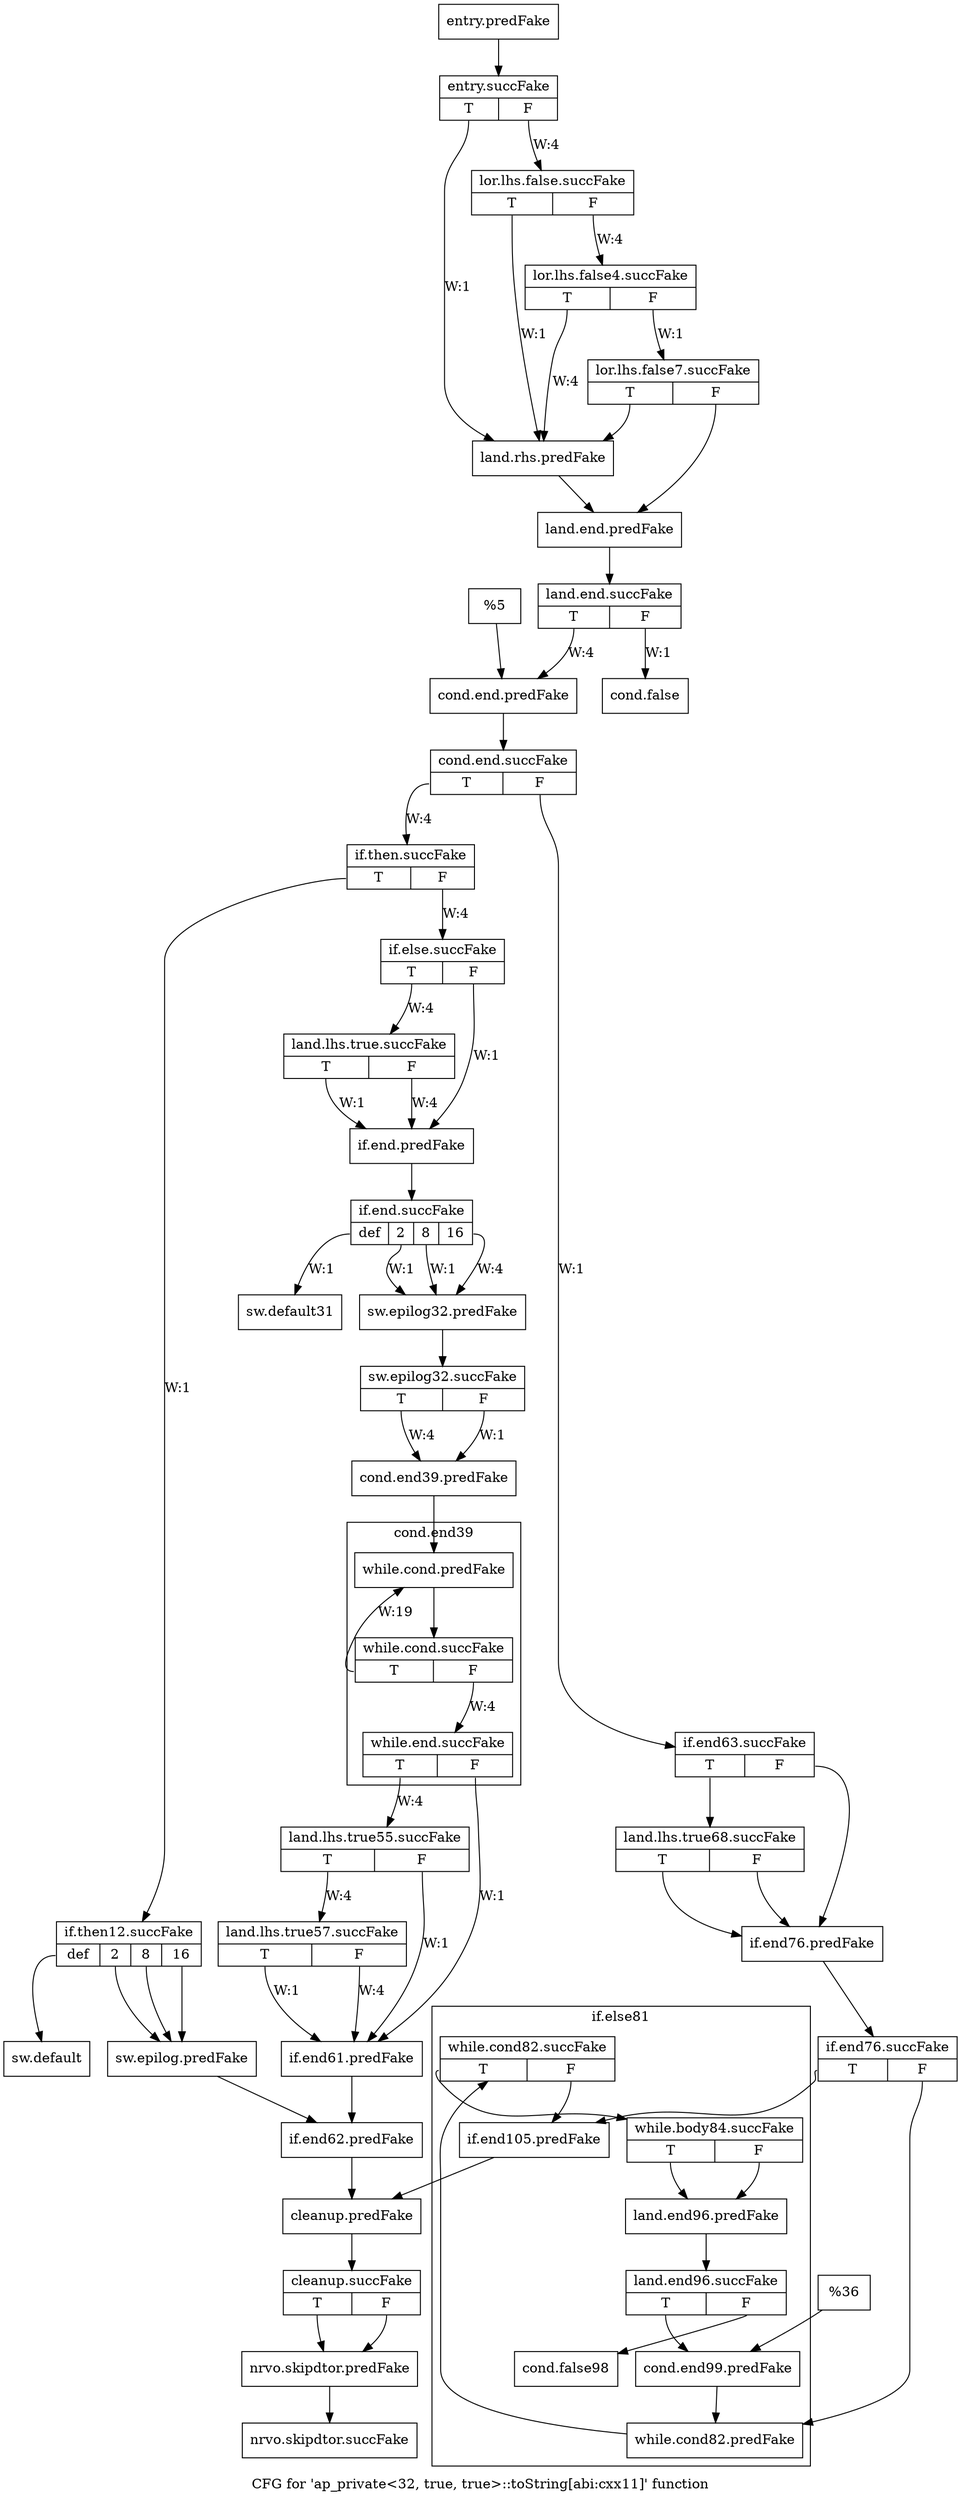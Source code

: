 digraph "CFG for 'ap_private\<32, true, true\>::toString[abi:cxx11]' function" {
	label="CFG for 'ap_private\<32, true, true\>::toString[abi:cxx11]' function";

	Node0x57e46c0 [shape=record,filename="",linenumber="",label="{entry.predFake}"];
	Node0x57e46c0 -> Node0x58558b0[ callList="" memoryops="" filename="/home/omerfaruk/tools/Xilinx/Vitis_HLS/2023.2/include/etc/ap_private.h" execusionnum="3"];
	Node0x58558b0 [shape=record,filename="/home/omerfaruk/tools/Xilinx/Vitis_HLS/2023.2/include/etc/ap_private.h",linenumber="3083",label="{entry.succFake|{<s0>T|<s1>F}}"];
	Node0x58558b0:s0 -> Node0x57e5000[label="W:1"];
	Node0x58558b0:s1 -> Node0x5855900[label="W:4" callList="" memoryops="" filename="/home/omerfaruk/tools/Xilinx/Vitis_HLS/2023.2/include/etc/ap_private.h" execusionnum="3"];
	Node0x5855900 [shape=record,filename="/home/omerfaruk/tools/Xilinx/Vitis_HLS/2023.2/include/etc/ap_private.h",linenumber="3083",label="{lor.lhs.false.succFake|{<s0>T|<s1>F}}"];
	Node0x5855900:s0 -> Node0x57e5000[label="W:1"];
	Node0x5855900:s1 -> Node0x5855a10[label="W:4" callList="" memoryops="" filename="/home/omerfaruk/tools/Xilinx/Vitis_HLS/2023.2/include/etc/ap_private.h" execusionnum="3"];
	Node0x5855a10 [shape=record,filename="/home/omerfaruk/tools/Xilinx/Vitis_HLS/2023.2/include/etc/ap_private.h",linenumber="3083",label="{lor.lhs.false4.succFake|{<s0>T|<s1>F}}"];
	Node0x5855a10:s0 -> Node0x57e5000[label="W:4"];
	Node0x5855a10:s1 -> Node0x5855af0[label="W:1" callList="" memoryops="" filename="/home/omerfaruk/tools/Xilinx/Vitis_HLS/2023.2/include/etc/ap_private.h" execusionnum="0"];
	Node0x5855af0 [shape=record,filename="/home/omerfaruk/tools/Xilinx/Vitis_HLS/2023.2/include/etc/ap_private.h",linenumber="3083",label="{lor.lhs.false7.succFake|{<s0>T|<s1>F}}"];
	Node0x5855af0:s0 -> Node0x57e5000;
	Node0x5855af0:s1 -> Node0x57e5050;
	Node0x57e5000 [shape=record,filename="",linenumber="",label="{land.rhs.predFake}"];
	Node0x57e5000 -> Node0x57e5050[ callList="" memoryops="" filename="" execusionnum="3"];
	Node0x57e5050 [shape=record,filename="/home/omerfaruk/tools/Xilinx/Vitis_HLS/2023.2/include/etc/ap_private.h",linenumber="3083",label="{land.end.predFake}"];
	Node0x57e5050 -> Node0x5855d60[ callList="" memoryops="" filename="/home/omerfaruk/tools/Xilinx/Vitis_HLS/2023.2/include/etc/ap_private.h" execusionnum="3"];
	Node0x5855d60 [shape=record,filename="/home/omerfaruk/tools/Xilinx/Vitis_HLS/2023.2/include/etc/ap_private.h",linenumber="3083",label="{land.end.succFake|{<s0>T|<s1>F}}"];
	Node0x5855d60:s0 -> Node0x57e5190[label="W:4" callList="" memoryops="" filename="/home/omerfaruk/tools/Xilinx/Vitis_HLS/2023.2/include/etc/ap_private.h" execusionnum="3"];
	Node0x5855d60:s1 -> Node0x57e50f0[label="W:1"];
	Node0x57e50f0 [shape=record,filename="/home/omerfaruk/tools/Xilinx/Vitis_HLS/2023.2/include/etc/ap_private.h",linenumber="3083",label="{cond.false}"];
	Node0x57e5140 [shape=record,filename="/home/omerfaruk/tools/Xilinx/Vitis_HLS/2023.2/include/etc/ap_private.h",linenumber="3083",label="{%5}"];
	Node0x57e5140 -> Node0x57e5190;
	Node0x57e5190 [shape=record,filename="/home/omerfaruk/tools/Xilinx/Vitis_HLS/2023.2/include/etc/ap_private.h",linenumber="3087",label="{cond.end.predFake}"];
	Node0x57e5190 -> Node0x5855f20[ callList="" memoryops="" filename="/home/omerfaruk/tools/Xilinx/Vitis_HLS/2023.2/include/etc/ap_private.h" execusionnum="3"];
	Node0x5855f20 [shape=record,filename="/home/omerfaruk/tools/Xilinx/Vitis_HLS/2023.2/include/etc/ap_private.h",linenumber="3088",label="{cond.end.succFake|{<s0>T|<s1>F}}"];
	Node0x5855f20:s0 -> Node0x5856030[label="W:4" callList="" memoryops="" filename="/home/omerfaruk/tools/Xilinx/Vitis_HLS/2023.2/include/etc/ap_private.h" execusionnum="3"];
	Node0x5855f20:s1 -> Node0x5856ef0[label="W:1" callList="" memoryops="" filename="/home/omerfaruk/tools/Xilinx/Vitis_HLS/2023.2/include/etc/ap_private.h" execusionnum="0"];
	Node0x5856030 [shape=record,filename="/home/omerfaruk/tools/Xilinx/Vitis_HLS/2023.2/include/etc/ap_private.h",linenumber="3094",label="{if.then.succFake|{<s0>T|<s1>F}}"];
	Node0x5856030:s0 -> Node0x5856110[label="W:1" callList="" memoryops="" filename="/home/omerfaruk/tools/Xilinx/Vitis_HLS/2023.2/include/etc/ap_private.h" execusionnum="0"];
	Node0x5856030:s1 -> Node0x58562a0[label="W:4" callList="" memoryops="" filename="/home/omerfaruk/tools/Xilinx/Vitis_HLS/2023.2/include/etc/ap_private.h" execusionnum="3"];
	Node0x5856110 [shape=record,filename="/home/omerfaruk/tools/Xilinx/Vitis_HLS/2023.2/include/etc/ap_private.h",linenumber="3097",label="{if.then12.succFake|{<s0>def|<s1>2|<s2>8|<s3>16}}"];
	Node0x5856110:s0 -> Node0x57e5370;
	Node0x5856110:s1 -> Node0x57e53c0[ callList="" memoryops="" filename="/home/omerfaruk/tools/Xilinx/Vitis_HLS/2023.2/include/etc/ap_private.h" execusionnum="0"];
	Node0x5856110:s2 -> Node0x57e53c0[ callList="" memoryops="" filename="/home/omerfaruk/tools/Xilinx/Vitis_HLS/2023.2/include/etc/ap_private.h" execusionnum="0"];
	Node0x5856110:s3 -> Node0x57e53c0[ callList="" memoryops="" filename="/home/omerfaruk/tools/Xilinx/Vitis_HLS/2023.2/include/etc/ap_private.h" execusionnum="0"];
	Node0x57e5370 [shape=record,filename="/home/omerfaruk/tools/Xilinx/Vitis_HLS/2023.2/include/etc/ap_private.h",linenumber="3108",label="{sw.default}"];
	Node0x57e53c0 [shape=record,filename="/home/omerfaruk/tools/Xilinx/Vitis_HLS/2023.2/include/etc/ap_private.h",linenumber="3110",label="{sw.epilog.predFake}"];
	Node0x57e53c0 -> Node0x57e5a00[ callList="" memoryops="" filename="/home/omerfaruk/tools/Xilinx/Vitis_HLS/2023.2/include/etc/ap_private.h" execusionnum="0"];
	Node0x58562a0 [shape=record,filename="/home/omerfaruk/tools/Xilinx/Vitis_HLS/2023.2/include/etc/ap_private.h",linenumber="3114",label="{if.else.succFake|{<s0>T|<s1>F}}"];
	Node0x58562a0:s0 -> Node0x58563b0[label="W:4" callList="" memoryops="" filename="/home/omerfaruk/tools/Xilinx/Vitis_HLS/2023.2/include/etc/ap_private.h" execusionnum="3"];
	Node0x58562a0:s1 -> Node0x57e5500[label="W:1"];
	Node0x58563b0 [shape=record,filename="/home/omerfaruk/tools/Xilinx/Vitis_HLS/2023.2/include/etc/ap_private.h",linenumber="3114",label="{land.lhs.true.succFake|{<s0>T|<s1>F}}"];
	Node0x58563b0:s0 -> Node0x57e5500[label="W:1" callList="" memoryops="" filename="/home/omerfaruk/tools/Xilinx/Vitis_HLS/2023.2/include/etc/ap_private.h" execusionnum="0"];
	Node0x58563b0:s1 -> Node0x57e5500[label="W:4"];
	Node0x57e5500 [shape=record,filename="/home/omerfaruk/tools/Xilinx/Vitis_HLS/2023.2/include/etc/ap_private.h",linenumber="3124",label="{if.end.predFake}"];
	Node0x57e5500 -> Node0x5856570[ callList="" memoryops="" filename="/home/omerfaruk/tools/Xilinx/Vitis_HLS/2023.2/include/etc/ap_private.h" execusionnum="3"];
	Node0x5856570 [shape=record,filename="/home/omerfaruk/tools/Xilinx/Vitis_HLS/2023.2/include/etc/ap_private.h",linenumber="3124",label="{if.end.succFake|{<s0>def|<s1>2|<s2>8|<s3>16}}"];
	Node0x5856570:s0 -> Node0x57e5640[label="W:1"];
	Node0x5856570:s1 -> Node0x57e5690[label="W:1" callList="" memoryops="" filename="/home/omerfaruk/tools/Xilinx/Vitis_HLS/2023.2/include/etc/ap_private.h" execusionnum="0"];
	Node0x5856570:s2 -> Node0x57e5690[label="W:1" callList="" memoryops="" filename="/home/omerfaruk/tools/Xilinx/Vitis_HLS/2023.2/include/etc/ap_private.h" execusionnum="0"];
	Node0x5856570:s3 -> Node0x57e5690[label="W:4" callList="" memoryops="" filename="/home/omerfaruk/tools/Xilinx/Vitis_HLS/2023.2/include/etc/ap_private.h" execusionnum="3"];
	Node0x57e5640 [shape=record,filename="/home/omerfaruk/tools/Xilinx/Vitis_HLS/2023.2/include/etc/ap_private.h",linenumber="3135",label="{sw.default31}"];
	Node0x57e5690 [shape=record,filename="/home/omerfaruk/tools/Xilinx/Vitis_HLS/2023.2/include/etc/ap_private.h",linenumber="3137",label="{sw.epilog32.predFake}"];
	Node0x57e5690 -> Node0x5856700[ callList="" memoryops="" filename="/home/omerfaruk/tools/Xilinx/Vitis_HLS/2023.2/include/etc/ap_private.h" execusionnum="3"];
	Node0x5856700 [shape=record,filename="/home/omerfaruk/tools/Xilinx/Vitis_HLS/2023.2/include/etc/ap_private.h",linenumber="3140",label="{sw.epilog32.succFake|{<s0>T|<s1>F}}"];
	Node0x5856700:s0 -> Node0x57e5780[label="W:4" callList="" memoryops="" filename="/home/omerfaruk/tools/Xilinx/Vitis_HLS/2023.2/include/etc/ap_private.h" execusionnum="3"];
	Node0x5856700:s1 -> Node0x57e5780[label="W:1" callList="" memoryops="" filename="/home/omerfaruk/tools/Xilinx/Vitis_HLS/2023.2/include/etc/ap_private.h" execusionnum="0"];
	Node0x57e5780 [shape=record,filename="/home/omerfaruk/tools/Xilinx/Vitis_HLS/2023.2/include/etc/ap_private.h",linenumber="3140",label="{cond.end39.predFake}"];
	Node0x57e5780 -> Node0x57e57d0[ callList="" memoryops="" filename="/home/omerfaruk/tools/Xilinx/Vitis_HLS/2023.2/include/etc/ap_private.h" execusionnum="3"];
	Node0x5856ae0 [shape=record,filename="/home/omerfaruk/tools/Xilinx/Vitis_HLS/2023.2/include/etc/ap_private.h",linenumber="3153",label="{while.end.succFake|{<s0>T|<s1>F}}"];
	Node0x5856ae0:s0 -> Node0x5856bc0[label="W:4" callList="" memoryops="" filename="/home/omerfaruk/tools/Xilinx/Vitis_HLS/2023.2/include/etc/ap_private.h" execusionnum="3"];
	Node0x5856ae0:s1 -> Node0x57e59b0[label="W:1"];
	Node0x5856bc0 [shape=record,filename="/home/omerfaruk/tools/Xilinx/Vitis_HLS/2023.2/include/etc/ap_private.h",linenumber="3153",label="{land.lhs.true55.succFake|{<s0>T|<s1>F}}"];
	Node0x5856bc0:s0 -> Node0x5856ca0[label="W:4" callList="" memoryops="" filename="/home/omerfaruk/tools/Xilinx/Vitis_HLS/2023.2/include/etc/ap_private.h" execusionnum="3"];
	Node0x5856bc0:s1 -> Node0x57e59b0[label="W:1"];
	Node0x5856ca0 [shape=record,filename="/home/omerfaruk/tools/Xilinx/Vitis_HLS/2023.2/include/etc/ap_private.h",linenumber="3153",label="{land.lhs.true57.succFake|{<s0>T|<s1>F}}"];
	Node0x5856ca0:s0 -> Node0x57e59b0[label="W:1" callList="" memoryops="_ZZNK10ap_privateILi32ELb1ELb1EE8toStringB5cxx11EhbE6digits_read:3154" filename="/home/omerfaruk/tools/Xilinx/Vitis_HLS/2023.2/include/etc/ap_private.h" execusionnum="0"];
	Node0x5856ca0:s1 -> Node0x57e59b0[label="W:4"];
	Node0x57e59b0 [shape=record,filename="",linenumber="",label="{if.end61.predFake}"];
	Node0x57e59b0 -> Node0x57e5a00[ callList="" memoryops="" filename="" execusionnum="3"];
	Node0x57e5a00 [shape=record,filename="/home/omerfaruk/tools/Xilinx/Vitis_HLS/2023.2/include/etc/ap_private.h",linenumber="3156",label="{if.end62.predFake}"];
	Node0x57e5a00 -> Node0x57e5f50[ callList="" memoryops="" filename="/home/omerfaruk/tools/Xilinx/Vitis_HLS/2023.2/include/etc/ap_private.h" execusionnum="3"];
	Node0x5856ef0 [shape=record,filename="/home/omerfaruk/tools/Xilinx/Vitis_HLS/2023.2/include/etc/ap_private.h",linenumber="3163",label="{if.end63.succFake|{<s0>T|<s1>F}}"];
	Node0x5856ef0:s0 -> Node0x5857000[ callList="" memoryops="" filename="/home/omerfaruk/tools/Xilinx/Vitis_HLS/2023.2/include/etc/ap_private.h" execusionnum="0"];
	Node0x5856ef0:s1 -> Node0x57e5b40;
	Node0x5857000 [shape=record,filename="/home/omerfaruk/tools/Xilinx/Vitis_HLS/2023.2/include/etc/ap_private.h",linenumber="3163",label="{land.lhs.true68.succFake|{<s0>T|<s1>F}}"];
	Node0x5857000:s0 -> Node0x57e5b40[ callList="" memoryops="" filename="/home/omerfaruk/tools/Xilinx/Vitis_HLS/2023.2/include/etc/ap_private.h" execusionnum="0"];
	Node0x5857000:s1 -> Node0x57e5b40;
	Node0x57e5b40 [shape=record,filename="/home/omerfaruk/tools/Xilinx/Vitis_HLS/2023.2/include/etc/ap_private.h",linenumber="3172",label="{if.end76.predFake}"];
	Node0x57e5b40 -> Node0x57f5010[ callList="" memoryops="" filename="/home/omerfaruk/tools/Xilinx/Vitis_HLS/2023.2/include/etc/ap_private.h" execusionnum="0"];
	Node0x57f5010 [shape=record,filename="/home/omerfaruk/tools/Xilinx/Vitis_HLS/2023.2/include/etc/ap_private.h",linenumber="3172",label="{if.end76.succFake|{<s0>T|<s1>F}}"];
	Node0x57f5010:s0 -> Node0x57e5f00[ callList="" memoryops="" filename="/home/omerfaruk/tools/Xilinx/Vitis_HLS/2023.2/include/etc/ap_private.h" execusionnum="0"];
	Node0x57f5010:s1 -> Node0x57e5c30[ callList="" memoryops="" filename="/home/omerfaruk/tools/Xilinx/Vitis_HLS/2023.2/include/etc/ap_private.h" execusionnum="0"];
	Node0x57e5dc0 [shape=record,filename="/home/omerfaruk/tools/Xilinx/Vitis_HLS/2023.2/include/etc/ap_private.h",linenumber="3179",label="{cond.false98}"];
	Node0x57e5e10 [shape=record,filename="/home/omerfaruk/tools/Xilinx/Vitis_HLS/2023.2/include/etc/ap_private.h",linenumber="3179",label="{%36}"];
	Node0x57e5e10 -> Node0x57e5e60;
	Node0x57e5f00 [shape=record,filename="/home/omerfaruk/tools/Xilinx/Vitis_HLS/2023.2/include/etc/ap_private.h",linenumber="3183",label="{if.end105.predFake}"];
	Node0x57e5f00 -> Node0x57e5f50[ callList="" memoryops="" filename="/home/omerfaruk/tools/Xilinx/Vitis_HLS/2023.2/include/etc/ap_private.h" execusionnum="0"];
	Node0x57e5f50 [shape=record,filename="/home/omerfaruk/tools/Xilinx/Vitis_HLS/2023.2/include/etc/ap_private.h",linenumber="3185",label="{cleanup.predFake}"];
	Node0x57e5f50 -> Node0x57f5800[ callList="" memoryops="" filename="/home/omerfaruk/tools/Xilinx/Vitis_HLS/2023.2/include/etc/ap_private.h" execusionnum="0"];
	Node0x57f5800 [shape=record,filename="/home/omerfaruk/tools/Xilinx/Vitis_HLS/2023.2/include/etc/ap_private.h",linenumber="3185",label="{cleanup.succFake|{<s0>T|<s1>F}}"];
	Node0x57f5800:s0 -> Node0x57e5ff0;
	Node0x57f5800:s1 -> Node0x57e5ff0[ callList="" memoryops="" filename="/home/omerfaruk/tools/Xilinx/Vitis_HLS/2023.2/include/etc/ap_private.h" execusionnum="0"];
	Node0x57e5ff0 [shape=record,filename="/home/omerfaruk/tools/Xilinx/Vitis_HLS/2023.2/include/etc/ap_private.h",linenumber="3185",label="{nrvo.skipdtor.predFake}"];
	Node0x57e5ff0 -> Node0x57f5990[ callList="" memoryops="" filename="/home/omerfaruk/tools/Xilinx/Vitis_HLS/2023.2/include/etc/ap_private.h" execusionnum="0"];
	Node0x57f5990 [shape=record,filename="/home/omerfaruk/tools/Xilinx/Vitis_HLS/2023.2/include/etc/ap_private.h",linenumber="3185",label="{nrvo.skipdtor.succFake}"];
subgraph cluster_0 {
	label="cond.end39";
	tripcount="18";
	invocationtime="-1";

	Node0x57e57d0 [shape=record,filename="/home/omerfaruk/tools/Xilinx/Vitis_HLS/2023.2/include/etc/ap_private.h",linenumber="3145",label="{while.cond.predFake}"];
	Node0x57e57d0 -> Node0x58569d0[ callList="" memoryops="" filename="/home/omerfaruk/tools/Xilinx/Vitis_HLS/2023.2/include/etc/ap_private.h" execusionnum="21"];
	Node0x58569d0 [shape=record,filename="/home/omerfaruk/tools/Xilinx/Vitis_HLS/2023.2/include/etc/ap_private.h",linenumber="3145",label="{while.cond.succFake|{<s0>T|<s1>F}}"];
	Node0x58569d0:s0 -> Node0x57e57d0[label="W:19" callList="" memoryops="_ZZNK10ap_privateILi32ELb1ELb1EE8toStringB5cxx11EhbE6digits_read:3147" filename="/home/omerfaruk/tools/Xilinx/Vitis_HLS/2023.2/include/etc/ap_private.h" execusionnum="18"];
	Node0x58569d0:s1 -> Node0x5856ae0[label="W:4" callList="" memoryops="" filename="/home/omerfaruk/tools/Xilinx/Vitis_HLS/2023.2/include/etc/ap_private.h" execusionnum="3"];
}
subgraph cluster_1 {
	label="if.else81";
	tripcount="0";
	invocationtime="-1";

	Node0x57e5c30 [shape=record,filename="/home/omerfaruk/tools/Xilinx/Vitis_HLS/2023.2/include/etc/ap_private.h",linenumber="3175",label="{while.cond82.predFake}"];
	Node0x57e5c30 -> Node0x57f51b0[ callList="" memoryops="" filename="/home/omerfaruk/tools/Xilinx/Vitis_HLS/2023.2/include/etc/ap_private.h" execusionnum="0"];
	Node0x57e5d20 [shape=record,filename="/home/omerfaruk/tools/Xilinx/Vitis_HLS/2023.2/include/etc/ap_private.h",linenumber="3179",label="{land.end96.predFake}"];
	Node0x57e5d20 -> Node0x57f5450[ callList="" memoryops="" filename="/home/omerfaruk/tools/Xilinx/Vitis_HLS/2023.2/include/etc/ap_private.h" execusionnum="0"];
	Node0x57e5e60 [shape=record,filename="/home/omerfaruk/tools/Xilinx/Vitis_HLS/2023.2/include/etc/ap_private.h",linenumber="3180",label="{cond.end99.predFake}"];
	Node0x57e5e60 -> Node0x57e5c30[ callList="" memoryops="_ZZNK10ap_privateILi32ELb1ELb1EE8toStringB5cxx11EhbE6digits_read:3180" filename="/home/omerfaruk/tools/Xilinx/Vitis_HLS/2023.2/include/etc/ap_private.h" execusionnum="0"];
	Node0x57f51b0 [shape=record,filename="/home/omerfaruk/tools/Xilinx/Vitis_HLS/2023.2/include/etc/ap_private.h",linenumber="3175",label="{while.cond82.succFake|{<s0>T|<s1>F}}"];
	Node0x57f51b0:s0 -> Node0x57f52c0[ callList="" memoryops="" filename="/home/omerfaruk/tools/Xilinx/Vitis_HLS/2023.2/include/etc/ap_private.h" execusionnum="0"];
	Node0x57f51b0:s1 -> Node0x57e5f00[ callList="" memoryops="" filename="" execusionnum="0"];
	Node0x57f52c0 [shape=record,filename="/home/omerfaruk/tools/Xilinx/Vitis_HLS/2023.2/include/etc/ap_private.h",linenumber="3179",label="{while.body84.succFake|{<s0>T|<s1>F}}"];
	Node0x57f52c0:s0 -> Node0x57e5d20[ callList="" memoryops="" filename="" execusionnum="0"];
	Node0x57f52c0:s1 -> Node0x57e5d20;
	Node0x57f5450 [shape=record,filename="/home/omerfaruk/tools/Xilinx/Vitis_HLS/2023.2/include/etc/ap_private.h",linenumber="3179",label="{land.end96.succFake|{<s0>T|<s1>F}}"];
	Node0x57f5450:s0 -> Node0x57e5e60[ callList="" memoryops="" filename="/home/omerfaruk/tools/Xilinx/Vitis_HLS/2023.2/include/etc/ap_private.h" execusionnum="0"];
	Node0x57f5450:s1 -> Node0x57e5dc0;
}
}
